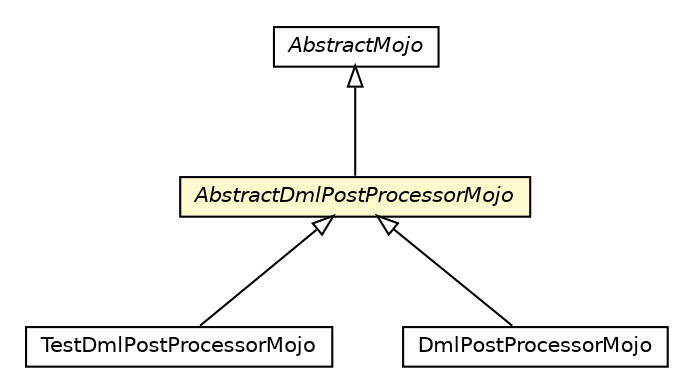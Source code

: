 #!/usr/local/bin/dot
#
# Class diagram 
# Generated by UMLGraph version 5.1 (http://www.umlgraph.org/)
#

digraph G {
	edge [fontname="Helvetica",fontsize=10,labelfontname="Helvetica",labelfontsize=10];
	node [fontname="Helvetica",fontsize=10,shape=plaintext];
	nodesep=0.25;
	ranksep=0.5;
	// pt.ist.fenixframework.dml.maven.TestDmlPostProcessorMojo
	c21571 [label=<<table title="pt.ist.fenixframework.dml.maven.TestDmlPostProcessorMojo" border="0" cellborder="1" cellspacing="0" cellpadding="2" port="p" href="./TestDmlPostProcessorMojo.html">
		<tr><td><table border="0" cellspacing="0" cellpadding="1">
<tr><td align="center" balign="center"> TestDmlPostProcessorMojo </td></tr>
		</table></td></tr>
		</table>>, fontname="Helvetica", fontcolor="black", fontsize=10.0];
	// pt.ist.fenixframework.dml.maven.DmlPostProcessorMojo
	c21574 [label=<<table title="pt.ist.fenixframework.dml.maven.DmlPostProcessorMojo" border="0" cellborder="1" cellspacing="0" cellpadding="2" port="p" href="./DmlPostProcessorMojo.html">
		<tr><td><table border="0" cellspacing="0" cellpadding="1">
<tr><td align="center" balign="center"> DmlPostProcessorMojo </td></tr>
		</table></td></tr>
		</table>>, fontname="Helvetica", fontcolor="black", fontsize=10.0];
	// pt.ist.fenixframework.dml.maven.AbstractDmlPostProcessorMojo
	c21577 [label=<<table title="pt.ist.fenixframework.dml.maven.AbstractDmlPostProcessorMojo" border="0" cellborder="1" cellspacing="0" cellpadding="2" port="p" bgcolor="lemonChiffon" href="./AbstractDmlPostProcessorMojo.html">
		<tr><td><table border="0" cellspacing="0" cellpadding="1">
<tr><td align="center" balign="center"><font face="Helvetica-Oblique"> AbstractDmlPostProcessorMojo </font></td></tr>
		</table></td></tr>
		</table>>, fontname="Helvetica", fontcolor="black", fontsize=10.0];
	//pt.ist.fenixframework.dml.maven.TestDmlPostProcessorMojo extends pt.ist.fenixframework.dml.maven.AbstractDmlPostProcessorMojo
	c21577:p -> c21571:p [dir=back,arrowtail=empty];
	//pt.ist.fenixframework.dml.maven.DmlPostProcessorMojo extends pt.ist.fenixframework.dml.maven.AbstractDmlPostProcessorMojo
	c21577:p -> c21574:p [dir=back,arrowtail=empty];
	//pt.ist.fenixframework.dml.maven.AbstractDmlPostProcessorMojo extends org.apache.maven.plugin.AbstractMojo
	c21656:p -> c21577:p [dir=back,arrowtail=empty];
	// org.apache.maven.plugin.AbstractMojo
	c21656 [label=<<table title="org.apache.maven.plugin.AbstractMojo" border="0" cellborder="1" cellspacing="0" cellpadding="2" port="p" href="http://java.sun.com/j2se/1.4.2/docs/api/org/apache/maven/plugin/AbstractMojo.html">
		<tr><td><table border="0" cellspacing="0" cellpadding="1">
<tr><td align="center" balign="center"><font face="Helvetica-Oblique"> AbstractMojo </font></td></tr>
		</table></td></tr>
		</table>>, fontname="Helvetica", fontcolor="black", fontsize=10.0];
}

